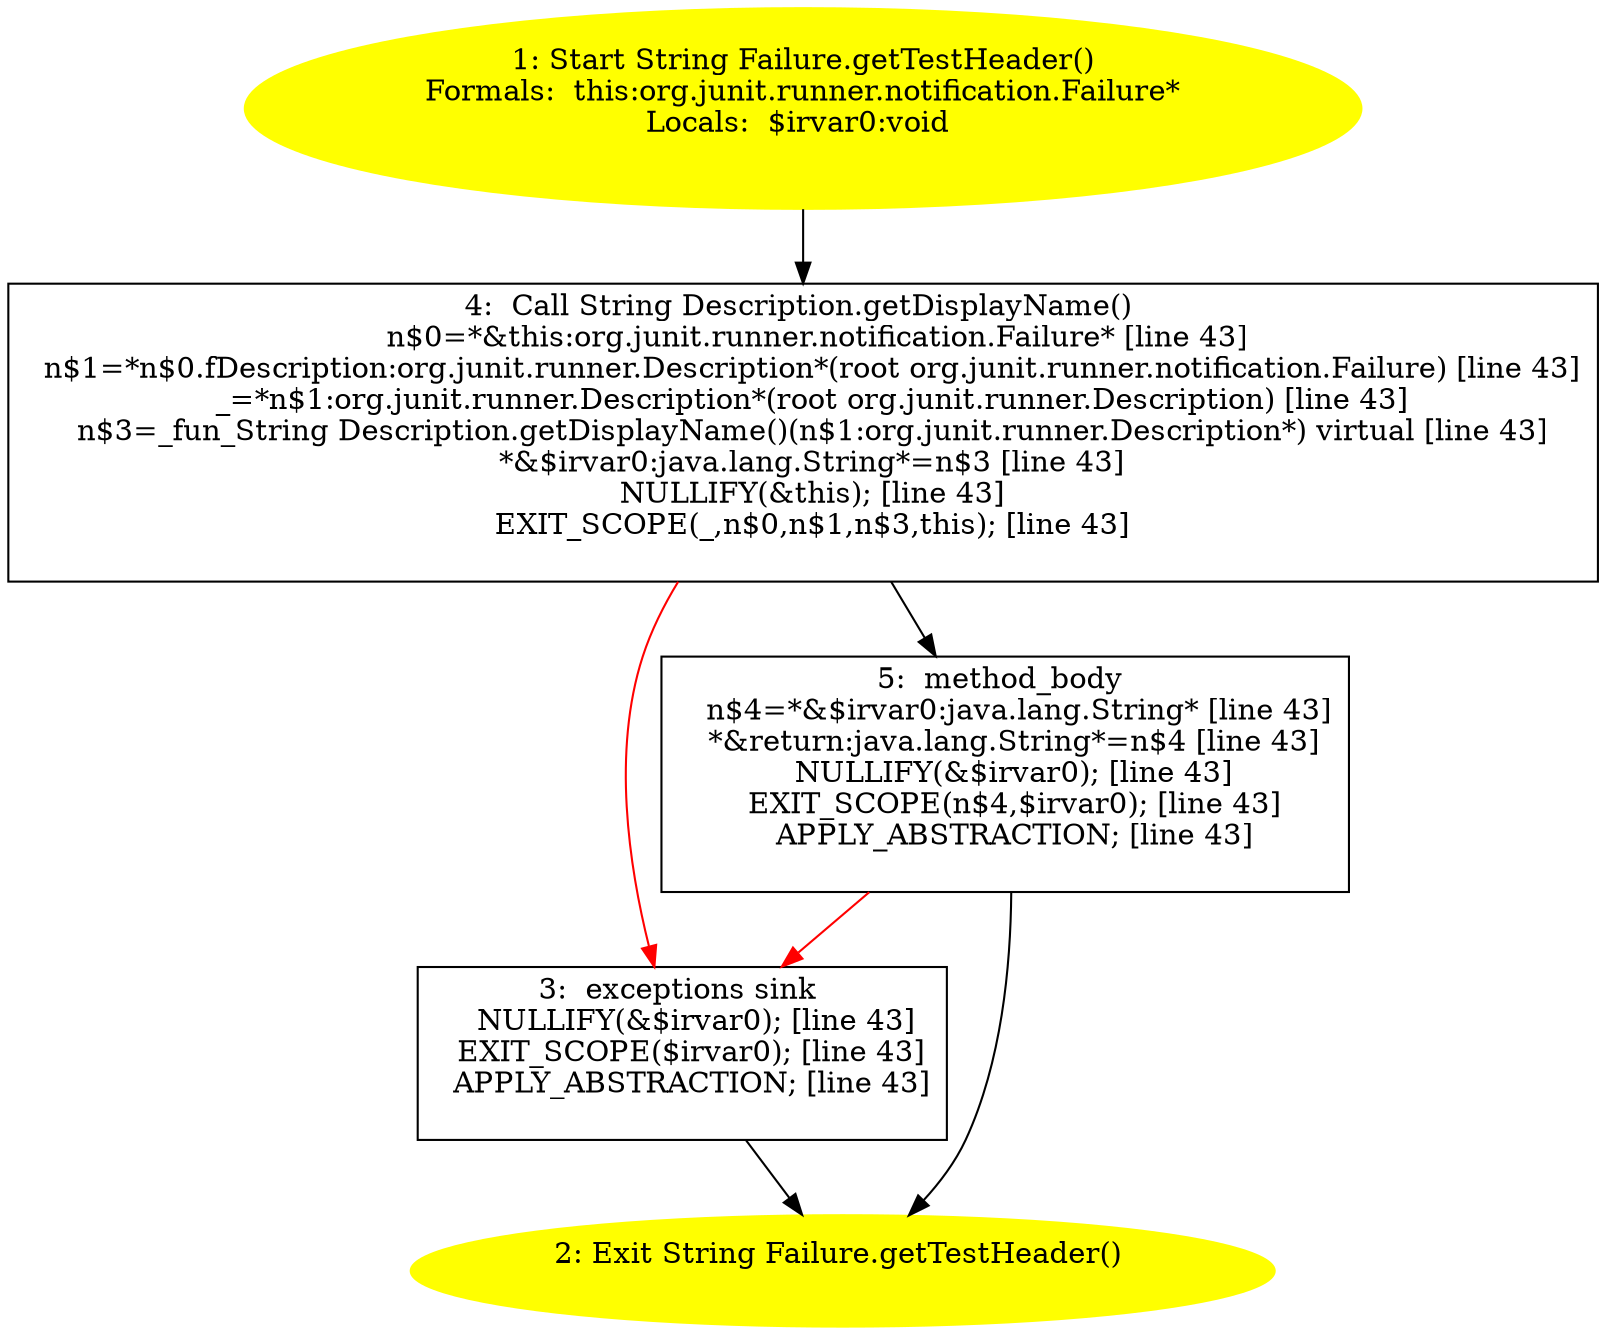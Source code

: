 /* @generated */
digraph cfg {
"org.junit.runner.notification.Failure.getTestHeader():java.lang.String.733cef1803b05922d3671fe058ba362b_1" [label="1: Start String Failure.getTestHeader()\nFormals:  this:org.junit.runner.notification.Failure*\nLocals:  $irvar0:void \n  " color=yellow style=filled]
	

	 "org.junit.runner.notification.Failure.getTestHeader():java.lang.String.733cef1803b05922d3671fe058ba362b_1" -> "org.junit.runner.notification.Failure.getTestHeader():java.lang.String.733cef1803b05922d3671fe058ba362b_4" ;
"org.junit.runner.notification.Failure.getTestHeader():java.lang.String.733cef1803b05922d3671fe058ba362b_2" [label="2: Exit String Failure.getTestHeader() \n  " color=yellow style=filled]
	

"org.junit.runner.notification.Failure.getTestHeader():java.lang.String.733cef1803b05922d3671fe058ba362b_3" [label="3:  exceptions sink \n   NULLIFY(&$irvar0); [line 43]\n  EXIT_SCOPE($irvar0); [line 43]\n  APPLY_ABSTRACTION; [line 43]\n " shape="box"]
	

	 "org.junit.runner.notification.Failure.getTestHeader():java.lang.String.733cef1803b05922d3671fe058ba362b_3" -> "org.junit.runner.notification.Failure.getTestHeader():java.lang.String.733cef1803b05922d3671fe058ba362b_2" ;
"org.junit.runner.notification.Failure.getTestHeader():java.lang.String.733cef1803b05922d3671fe058ba362b_4" [label="4:  Call String Description.getDisplayName() \n   n$0=*&this:org.junit.runner.notification.Failure* [line 43]\n  n$1=*n$0.fDescription:org.junit.runner.Description*(root org.junit.runner.notification.Failure) [line 43]\n  _=*n$1:org.junit.runner.Description*(root org.junit.runner.Description) [line 43]\n  n$3=_fun_String Description.getDisplayName()(n$1:org.junit.runner.Description*) virtual [line 43]\n  *&$irvar0:java.lang.String*=n$3 [line 43]\n  NULLIFY(&this); [line 43]\n  EXIT_SCOPE(_,n$0,n$1,n$3,this); [line 43]\n " shape="box"]
	

	 "org.junit.runner.notification.Failure.getTestHeader():java.lang.String.733cef1803b05922d3671fe058ba362b_4" -> "org.junit.runner.notification.Failure.getTestHeader():java.lang.String.733cef1803b05922d3671fe058ba362b_5" ;
	 "org.junit.runner.notification.Failure.getTestHeader():java.lang.String.733cef1803b05922d3671fe058ba362b_4" -> "org.junit.runner.notification.Failure.getTestHeader():java.lang.String.733cef1803b05922d3671fe058ba362b_3" [color="red" ];
"org.junit.runner.notification.Failure.getTestHeader():java.lang.String.733cef1803b05922d3671fe058ba362b_5" [label="5:  method_body \n   n$4=*&$irvar0:java.lang.String* [line 43]\n  *&return:java.lang.String*=n$4 [line 43]\n  NULLIFY(&$irvar0); [line 43]\n  EXIT_SCOPE(n$4,$irvar0); [line 43]\n  APPLY_ABSTRACTION; [line 43]\n " shape="box"]
	

	 "org.junit.runner.notification.Failure.getTestHeader():java.lang.String.733cef1803b05922d3671fe058ba362b_5" -> "org.junit.runner.notification.Failure.getTestHeader():java.lang.String.733cef1803b05922d3671fe058ba362b_2" ;
	 "org.junit.runner.notification.Failure.getTestHeader():java.lang.String.733cef1803b05922d3671fe058ba362b_5" -> "org.junit.runner.notification.Failure.getTestHeader():java.lang.String.733cef1803b05922d3671fe058ba362b_3" [color="red" ];
}
